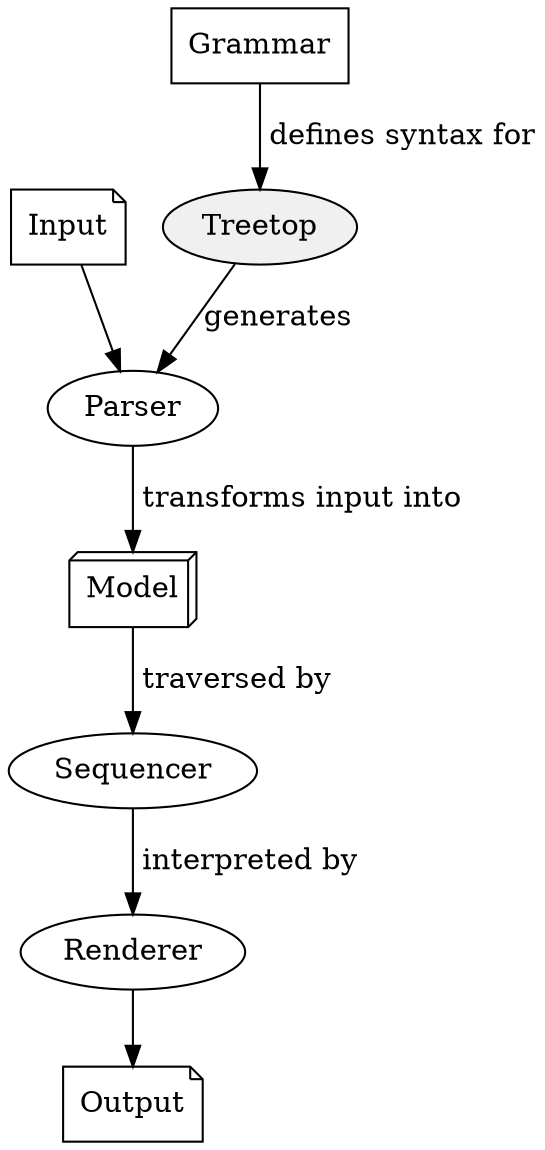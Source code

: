 digraph g {
	
	Input [shape=note]
	Grammar [shape=rectangle]
	Treetop [style=filled fillcolor="#f0f0f0"]
	Parser
	Model [shape=box3d]
	Sequencer
	Renderer
	Output [shape=note]
	
	Input -> Parser	
	Grammar -> Treetop [label=" defines syntax for"]
	Treetop -> Parser [label="generates"]
	Parser -> Model [label=" transforms input into"]
	Model -> Sequencer [label=" traversed by"]
	Sequencer -> Renderer [label=" interpreted by"]
	Renderer -> Output
}